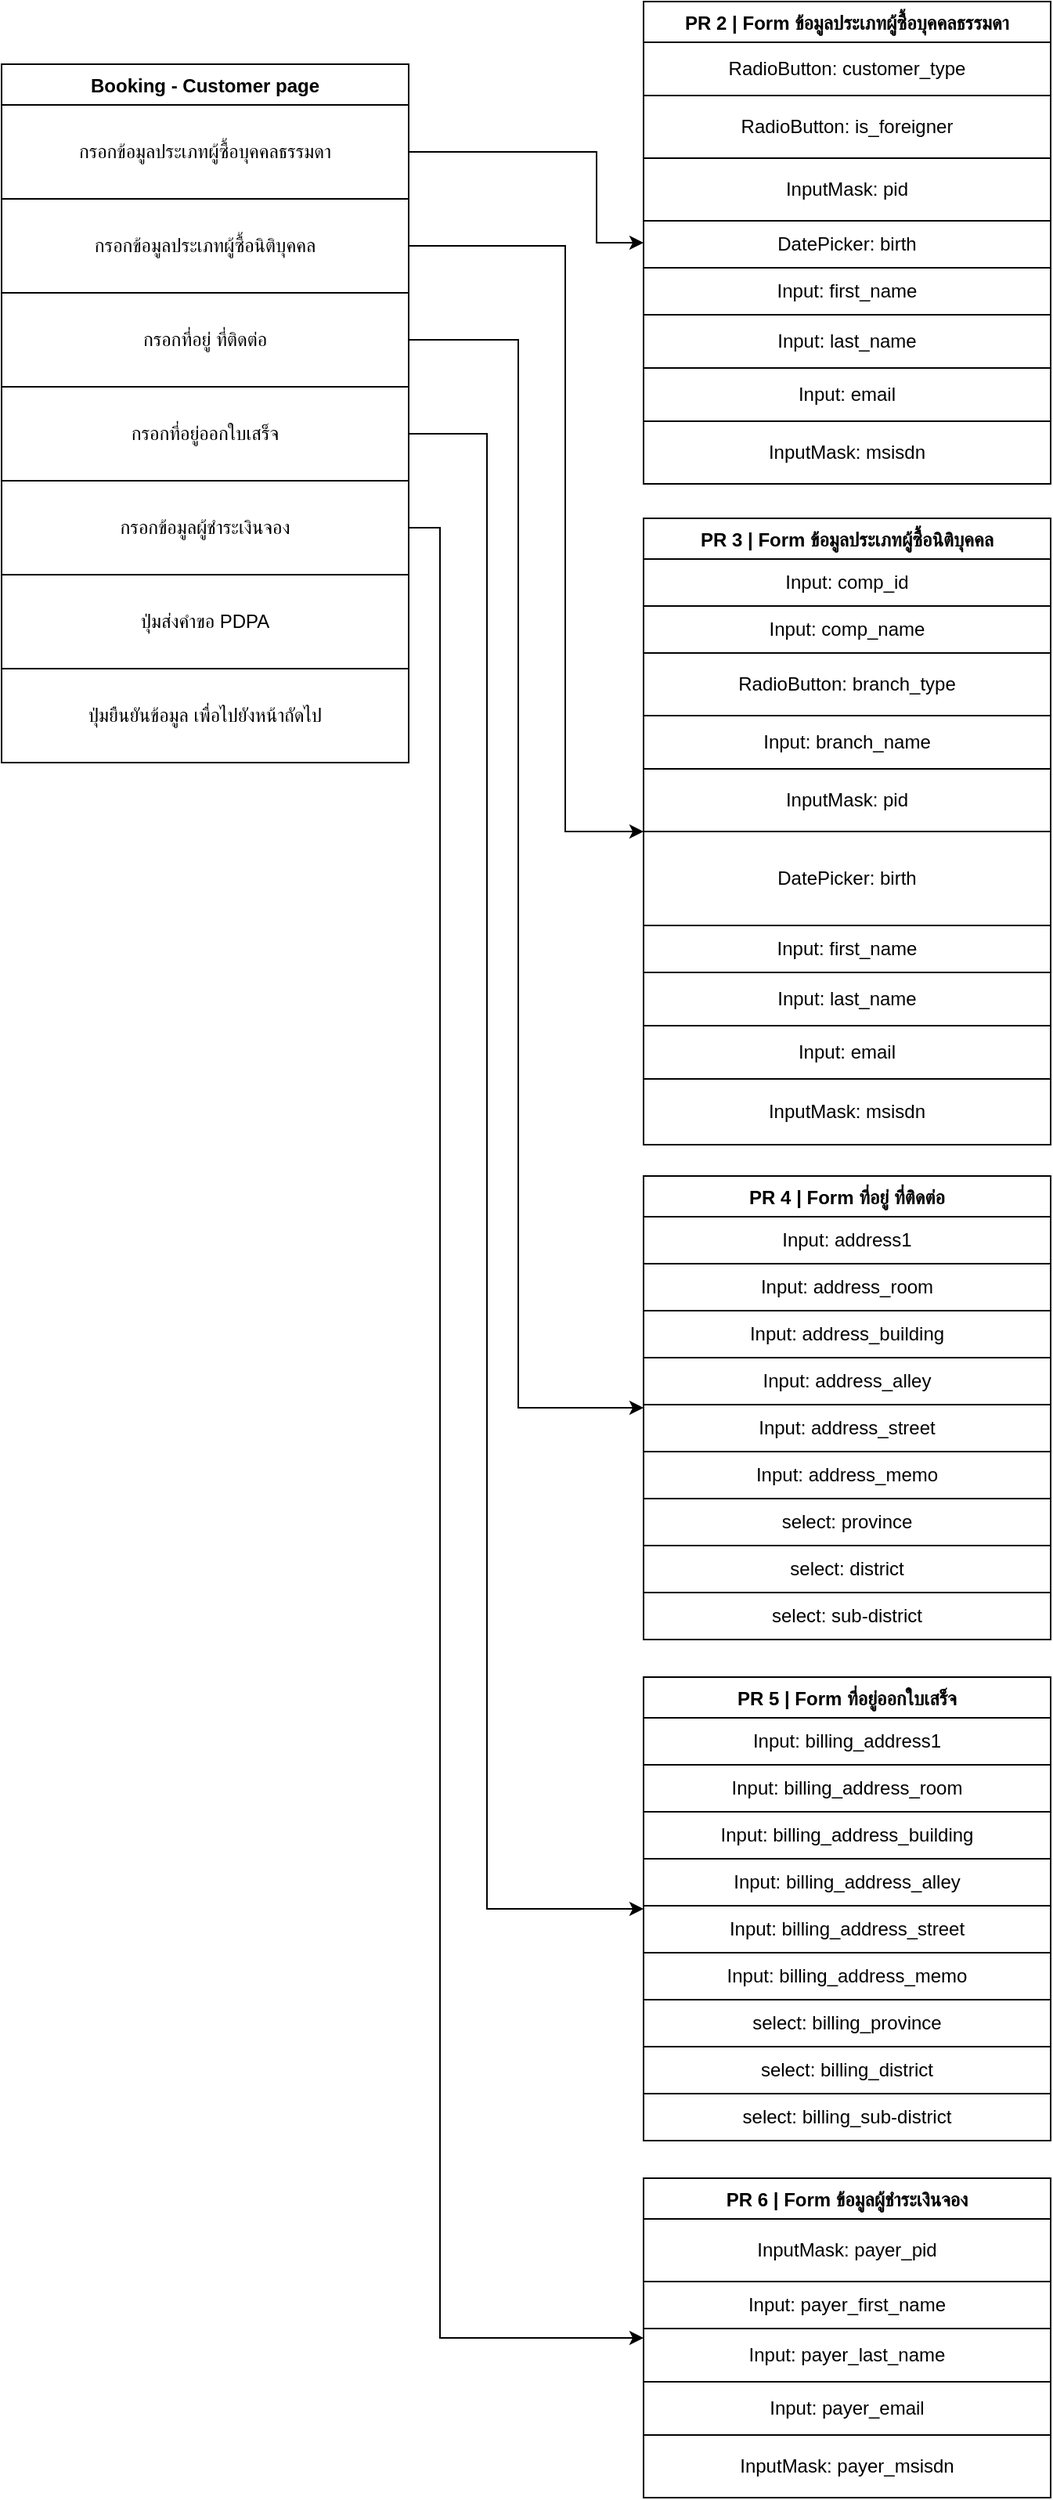 <mxfile version="20.2.3" type="github">
  <diagram id="C5RBs43oDa-KdzZeNtuy" name="Page-1">
    <mxGraphModel dx="906" dy="656" grid="1" gridSize="10" guides="1" tooltips="1" connect="1" arrows="1" fold="1" page="1" pageScale="1" pageWidth="827" pageHeight="1169" math="0" shadow="0">
      <root>
        <mxCell id="WIyWlLk6GJQsqaUBKTNV-0" />
        <mxCell id="WIyWlLk6GJQsqaUBKTNV-1" parent="WIyWlLk6GJQsqaUBKTNV-0" />
        <mxCell id="zkfFHV4jXpPFQw0GAbJ--0" value="Booking - Customer page" style="swimlane;fontStyle=1;align=center;verticalAlign=top;childLayout=stackLayout;horizontal=1;startSize=26;horizontalStack=0;resizeParent=1;resizeLast=0;collapsible=1;marginBottom=0;rounded=0;shadow=0;strokeWidth=1;" parent="WIyWlLk6GJQsqaUBKTNV-1" vertex="1">
          <mxGeometry x="90" y="70" width="260" height="446" as="geometry">
            <mxRectangle x="230" y="140" width="160" height="26" as="alternateBounds" />
          </mxGeometry>
        </mxCell>
        <mxCell id="F-I4ucaG-20q1lFfXrHI-0" value="กรอกข้อมูลประเภทผู้ซื้อบุคคลธรรมดา" style="rounded=0;whiteSpace=wrap;html=1;" parent="zkfFHV4jXpPFQw0GAbJ--0" vertex="1">
          <mxGeometry y="26" width="260" height="60" as="geometry" />
        </mxCell>
        <mxCell id="F-I4ucaG-20q1lFfXrHI-1" value="กรอกข้อมูลประเภทผู้ซื้อนิติบุคคล" style="rounded=0;whiteSpace=wrap;html=1;" parent="zkfFHV4jXpPFQw0GAbJ--0" vertex="1">
          <mxGeometry y="86" width="260" height="60" as="geometry" />
        </mxCell>
        <mxCell id="F-I4ucaG-20q1lFfXrHI-2" value="กรอกที่อยู่ ที่ติดต่อ" style="rounded=0;whiteSpace=wrap;html=1;" parent="zkfFHV4jXpPFQw0GAbJ--0" vertex="1">
          <mxGeometry y="146" width="260" height="60" as="geometry" />
        </mxCell>
        <mxCell id="F-I4ucaG-20q1lFfXrHI-3" value="กรอกที่อยู่ออกใบเสร็จ" style="rounded=0;whiteSpace=wrap;html=1;" parent="zkfFHV4jXpPFQw0GAbJ--0" vertex="1">
          <mxGeometry y="206" width="260" height="60" as="geometry" />
        </mxCell>
        <mxCell id="F-I4ucaG-20q1lFfXrHI-9" value="กรอกข้อมูลผู้ชำระเงินจอง" style="rounded=0;whiteSpace=wrap;html=1;" parent="zkfFHV4jXpPFQw0GAbJ--0" vertex="1">
          <mxGeometry y="266" width="260" height="60" as="geometry" />
        </mxCell>
        <mxCell id="F-I4ucaG-20q1lFfXrHI-10" value="ปุ่มส่งคำขอ PDPA" style="rounded=0;whiteSpace=wrap;html=1;" parent="zkfFHV4jXpPFQw0GAbJ--0" vertex="1">
          <mxGeometry y="326" width="260" height="60" as="geometry" />
        </mxCell>
        <mxCell id="F-I4ucaG-20q1lFfXrHI-11" value="ปุ่มยืนยันข้อมูล เพื่อไปยังหน้าถัดไป" style="rounded=0;whiteSpace=wrap;html=1;" parent="zkfFHV4jXpPFQw0GAbJ--0" vertex="1">
          <mxGeometry y="386" width="260" height="60" as="geometry" />
        </mxCell>
        <mxCell id="F-I4ucaG-20q1lFfXrHI-12" value="PR 2 | Form ข้อมูลประเภทผู้ซื้อบุคคลธรรมดา" style="swimlane;fontStyle=1;align=center;verticalAlign=top;childLayout=stackLayout;horizontal=1;startSize=26;horizontalStack=0;resizeParent=1;resizeLast=0;collapsible=1;marginBottom=0;rounded=0;shadow=0;strokeWidth=1;" parent="WIyWlLk6GJQsqaUBKTNV-1" vertex="1">
          <mxGeometry x="500" y="30" width="260" height="308" as="geometry">
            <mxRectangle x="230" y="140" width="160" height="26" as="alternateBounds" />
          </mxGeometry>
        </mxCell>
        <mxCell id="F-I4ucaG-20q1lFfXrHI-13" value="RadioButton: customer_type" style="rounded=0;whiteSpace=wrap;html=1;" parent="F-I4ucaG-20q1lFfXrHI-12" vertex="1">
          <mxGeometry y="26" width="260" height="34" as="geometry" />
        </mxCell>
        <mxCell id="F-I4ucaG-20q1lFfXrHI-14" value="RadioButton: is_foreigner" style="rounded=0;whiteSpace=wrap;html=1;" parent="F-I4ucaG-20q1lFfXrHI-12" vertex="1">
          <mxGeometry y="60" width="260" height="40" as="geometry" />
        </mxCell>
        <mxCell id="F-I4ucaG-20q1lFfXrHI-15" value="InputMask: pid" style="rounded=0;whiteSpace=wrap;html=1;" parent="F-I4ucaG-20q1lFfXrHI-12" vertex="1">
          <mxGeometry y="100" width="260" height="40" as="geometry" />
        </mxCell>
        <mxCell id="F-I4ucaG-20q1lFfXrHI-17" value="DatePicker: birth" style="rounded=0;whiteSpace=wrap;html=1;" parent="F-I4ucaG-20q1lFfXrHI-12" vertex="1">
          <mxGeometry y="140" width="260" height="30" as="geometry" />
        </mxCell>
        <mxCell id="F-I4ucaG-20q1lFfXrHI-18" value="Input: first_name" style="rounded=0;whiteSpace=wrap;html=1;" parent="F-I4ucaG-20q1lFfXrHI-12" vertex="1">
          <mxGeometry y="170" width="260" height="30" as="geometry" />
        </mxCell>
        <mxCell id="F-I4ucaG-20q1lFfXrHI-27" value="Input: last_name" style="rounded=0;whiteSpace=wrap;html=1;" parent="F-I4ucaG-20q1lFfXrHI-12" vertex="1">
          <mxGeometry y="200" width="260" height="34" as="geometry" />
        </mxCell>
        <mxCell id="F-I4ucaG-20q1lFfXrHI-28" value="Input: email" style="rounded=0;whiteSpace=wrap;html=1;" parent="F-I4ucaG-20q1lFfXrHI-12" vertex="1">
          <mxGeometry y="234" width="260" height="34" as="geometry" />
        </mxCell>
        <mxCell id="F-I4ucaG-20q1lFfXrHI-16" value="InputMask: msisdn" style="rounded=0;whiteSpace=wrap;html=1;" parent="F-I4ucaG-20q1lFfXrHI-12" vertex="1">
          <mxGeometry y="268" width="260" height="40" as="geometry" />
        </mxCell>
        <mxCell id="F-I4ucaG-20q1lFfXrHI-20" value="PR 3 | Form ข้อมูลประเภทผู้ซื้อนิติบุคคล" style="swimlane;fontStyle=1;align=center;verticalAlign=top;childLayout=stackLayout;horizontal=1;startSize=26;horizontalStack=0;resizeParent=1;resizeLast=0;collapsible=1;marginBottom=0;rounded=0;shadow=0;strokeWidth=1;" parent="WIyWlLk6GJQsqaUBKTNV-1" vertex="1">
          <mxGeometry x="500" y="360" width="260" height="400" as="geometry">
            <mxRectangle x="230" y="140" width="160" height="26" as="alternateBounds" />
          </mxGeometry>
        </mxCell>
        <mxCell id="F-I4ucaG-20q1lFfXrHI-29" value="Input: comp_id" style="rounded=0;whiteSpace=wrap;html=1;" parent="F-I4ucaG-20q1lFfXrHI-20" vertex="1">
          <mxGeometry y="26" width="260" height="30" as="geometry" />
        </mxCell>
        <mxCell id="F-I4ucaG-20q1lFfXrHI-30" value="Input: comp_name" style="rounded=0;whiteSpace=wrap;html=1;" parent="F-I4ucaG-20q1lFfXrHI-20" vertex="1">
          <mxGeometry y="56" width="260" height="30" as="geometry" />
        </mxCell>
        <mxCell id="F-I4ucaG-20q1lFfXrHI-21" value="RadioButton: branch_type" style="rounded=0;whiteSpace=wrap;html=1;" parent="F-I4ucaG-20q1lFfXrHI-20" vertex="1">
          <mxGeometry y="86" width="260" height="40" as="geometry" />
        </mxCell>
        <mxCell id="F-I4ucaG-20q1lFfXrHI-31" value="Input: branch_name" style="rounded=0;whiteSpace=wrap;html=1;" parent="F-I4ucaG-20q1lFfXrHI-20" vertex="1">
          <mxGeometry y="126" width="260" height="34" as="geometry" />
        </mxCell>
        <mxCell id="F-I4ucaG-20q1lFfXrHI-23" value="InputMask: pid" style="rounded=0;whiteSpace=wrap;html=1;" parent="F-I4ucaG-20q1lFfXrHI-20" vertex="1">
          <mxGeometry y="160" width="260" height="40" as="geometry" />
        </mxCell>
        <mxCell id="F-I4ucaG-20q1lFfXrHI-25" value="DatePicker: birth" style="rounded=0;whiteSpace=wrap;html=1;" parent="F-I4ucaG-20q1lFfXrHI-20" vertex="1">
          <mxGeometry y="200" width="260" height="60" as="geometry" />
        </mxCell>
        <mxCell id="F-I4ucaG-20q1lFfXrHI-33" value="Input: first_name" style="rounded=0;whiteSpace=wrap;html=1;" parent="F-I4ucaG-20q1lFfXrHI-20" vertex="1">
          <mxGeometry y="260" width="260" height="30" as="geometry" />
        </mxCell>
        <mxCell id="F-I4ucaG-20q1lFfXrHI-34" value="Input: last_name" style="rounded=0;whiteSpace=wrap;html=1;" parent="F-I4ucaG-20q1lFfXrHI-20" vertex="1">
          <mxGeometry y="290" width="260" height="34" as="geometry" />
        </mxCell>
        <mxCell id="F-I4ucaG-20q1lFfXrHI-35" value="Input: email" style="rounded=0;whiteSpace=wrap;html=1;" parent="F-I4ucaG-20q1lFfXrHI-20" vertex="1">
          <mxGeometry y="324" width="260" height="34" as="geometry" />
        </mxCell>
        <mxCell id="F-I4ucaG-20q1lFfXrHI-24" value="InputMask: msisdn" style="rounded=0;whiteSpace=wrap;html=1;" parent="F-I4ucaG-20q1lFfXrHI-20" vertex="1">
          <mxGeometry y="358" width="260" height="42" as="geometry" />
        </mxCell>
        <mxCell id="F-I4ucaG-20q1lFfXrHI-36" value="PR 4 | Form ที่อยู่ ที่ติดต่อ" style="swimlane;fontStyle=1;align=center;verticalAlign=top;childLayout=stackLayout;horizontal=1;startSize=26;horizontalStack=0;resizeParent=1;resizeLast=0;collapsible=1;marginBottom=0;rounded=0;shadow=0;strokeWidth=1;" parent="WIyWlLk6GJQsqaUBKTNV-1" vertex="1">
          <mxGeometry x="500" y="780" width="260" height="296" as="geometry">
            <mxRectangle x="230" y="140" width="160" height="26" as="alternateBounds" />
          </mxGeometry>
        </mxCell>
        <mxCell id="F-I4ucaG-20q1lFfXrHI-37" value="Input: address1" style="rounded=0;whiteSpace=wrap;html=1;" parent="F-I4ucaG-20q1lFfXrHI-36" vertex="1">
          <mxGeometry y="26" width="260" height="30" as="geometry" />
        </mxCell>
        <mxCell id="F-I4ucaG-20q1lFfXrHI-38" value="Input: address_room" style="rounded=0;whiteSpace=wrap;html=1;" parent="F-I4ucaG-20q1lFfXrHI-36" vertex="1">
          <mxGeometry y="56" width="260" height="30" as="geometry" />
        </mxCell>
        <mxCell id="vvMy4MuH9mkFOj2RVmaX-0" value="Input: address_building" style="rounded=0;whiteSpace=wrap;html=1;" vertex="1" parent="F-I4ucaG-20q1lFfXrHI-36">
          <mxGeometry y="86" width="260" height="30" as="geometry" />
        </mxCell>
        <mxCell id="vvMy4MuH9mkFOj2RVmaX-1" value="Input: address_alley" style="rounded=0;whiteSpace=wrap;html=1;" vertex="1" parent="F-I4ucaG-20q1lFfXrHI-36">
          <mxGeometry y="116" width="260" height="30" as="geometry" />
        </mxCell>
        <mxCell id="vvMy4MuH9mkFOj2RVmaX-2" value="Input: address_street" style="rounded=0;whiteSpace=wrap;html=1;" vertex="1" parent="F-I4ucaG-20q1lFfXrHI-36">
          <mxGeometry y="146" width="260" height="30" as="geometry" />
        </mxCell>
        <mxCell id="vvMy4MuH9mkFOj2RVmaX-3" value="Input: address_memo" style="rounded=0;whiteSpace=wrap;html=1;" vertex="1" parent="F-I4ucaG-20q1lFfXrHI-36">
          <mxGeometry y="176" width="260" height="30" as="geometry" />
        </mxCell>
        <mxCell id="vvMy4MuH9mkFOj2RVmaX-4" value="select: province" style="rounded=0;whiteSpace=wrap;html=1;" vertex="1" parent="F-I4ucaG-20q1lFfXrHI-36">
          <mxGeometry y="206" width="260" height="30" as="geometry" />
        </mxCell>
        <mxCell id="vvMy4MuH9mkFOj2RVmaX-5" value="select: district" style="rounded=0;whiteSpace=wrap;html=1;" vertex="1" parent="F-I4ucaG-20q1lFfXrHI-36">
          <mxGeometry y="236" width="260" height="30" as="geometry" />
        </mxCell>
        <mxCell id="vvMy4MuH9mkFOj2RVmaX-6" value="select: sub-district" style="rounded=0;whiteSpace=wrap;html=1;" vertex="1" parent="F-I4ucaG-20q1lFfXrHI-36">
          <mxGeometry y="266" width="260" height="30" as="geometry" />
        </mxCell>
        <mxCell id="vvMy4MuH9mkFOj2RVmaX-7" value="PR 5 | Form ที่อยู่ออกใบเสร็จ" style="swimlane;fontStyle=1;align=center;verticalAlign=top;childLayout=stackLayout;horizontal=1;startSize=26;horizontalStack=0;resizeParent=1;resizeLast=0;collapsible=1;marginBottom=0;rounded=0;shadow=0;strokeWidth=1;" vertex="1" parent="WIyWlLk6GJQsqaUBKTNV-1">
          <mxGeometry x="500" y="1100" width="260" height="296" as="geometry">
            <mxRectangle x="230" y="140" width="160" height="26" as="alternateBounds" />
          </mxGeometry>
        </mxCell>
        <mxCell id="vvMy4MuH9mkFOj2RVmaX-8" value="Input: billing_address1" style="rounded=0;whiteSpace=wrap;html=1;" vertex="1" parent="vvMy4MuH9mkFOj2RVmaX-7">
          <mxGeometry y="26" width="260" height="30" as="geometry" />
        </mxCell>
        <mxCell id="vvMy4MuH9mkFOj2RVmaX-9" value="Input: billing_address_room" style="rounded=0;whiteSpace=wrap;html=1;" vertex="1" parent="vvMy4MuH9mkFOj2RVmaX-7">
          <mxGeometry y="56" width="260" height="30" as="geometry" />
        </mxCell>
        <mxCell id="vvMy4MuH9mkFOj2RVmaX-10" value="Input: billing_address_building" style="rounded=0;whiteSpace=wrap;html=1;" vertex="1" parent="vvMy4MuH9mkFOj2RVmaX-7">
          <mxGeometry y="86" width="260" height="30" as="geometry" />
        </mxCell>
        <mxCell id="vvMy4MuH9mkFOj2RVmaX-11" value="Input: billing_address_alley" style="rounded=0;whiteSpace=wrap;html=1;" vertex="1" parent="vvMy4MuH9mkFOj2RVmaX-7">
          <mxGeometry y="116" width="260" height="30" as="geometry" />
        </mxCell>
        <mxCell id="vvMy4MuH9mkFOj2RVmaX-12" value="Input: billing_address_street" style="rounded=0;whiteSpace=wrap;html=1;" vertex="1" parent="vvMy4MuH9mkFOj2RVmaX-7">
          <mxGeometry y="146" width="260" height="30" as="geometry" />
        </mxCell>
        <mxCell id="vvMy4MuH9mkFOj2RVmaX-13" value="Input: billing_address_memo" style="rounded=0;whiteSpace=wrap;html=1;" vertex="1" parent="vvMy4MuH9mkFOj2RVmaX-7">
          <mxGeometry y="176" width="260" height="30" as="geometry" />
        </mxCell>
        <mxCell id="vvMy4MuH9mkFOj2RVmaX-14" value="select: billing_province" style="rounded=0;whiteSpace=wrap;html=1;" vertex="1" parent="vvMy4MuH9mkFOj2RVmaX-7">
          <mxGeometry y="206" width="260" height="30" as="geometry" />
        </mxCell>
        <mxCell id="vvMy4MuH9mkFOj2RVmaX-15" value="select: billing_district" style="rounded=0;whiteSpace=wrap;html=1;" vertex="1" parent="vvMy4MuH9mkFOj2RVmaX-7">
          <mxGeometry y="236" width="260" height="30" as="geometry" />
        </mxCell>
        <mxCell id="vvMy4MuH9mkFOj2RVmaX-16" value="select: billing_sub-district" style="rounded=0;whiteSpace=wrap;html=1;" vertex="1" parent="vvMy4MuH9mkFOj2RVmaX-7">
          <mxGeometry y="266" width="260" height="30" as="geometry" />
        </mxCell>
        <mxCell id="vvMy4MuH9mkFOj2RVmaX-17" value="PR 6 | Form ข้อมูลผู้ชำระเงินจอง" style="swimlane;fontStyle=1;align=center;verticalAlign=top;childLayout=stackLayout;horizontal=1;startSize=26;horizontalStack=0;resizeParent=1;resizeLast=0;collapsible=1;marginBottom=0;rounded=0;shadow=0;strokeWidth=1;" vertex="1" parent="WIyWlLk6GJQsqaUBKTNV-1">
          <mxGeometry x="500" y="1420" width="260" height="204" as="geometry">
            <mxRectangle x="230" y="140" width="160" height="26" as="alternateBounds" />
          </mxGeometry>
        </mxCell>
        <mxCell id="vvMy4MuH9mkFOj2RVmaX-20" value="InputMask: payer_pid" style="rounded=0;whiteSpace=wrap;html=1;" vertex="1" parent="vvMy4MuH9mkFOj2RVmaX-17">
          <mxGeometry y="26" width="260" height="40" as="geometry" />
        </mxCell>
        <mxCell id="vvMy4MuH9mkFOj2RVmaX-22" value="Input: payer_first_name" style="rounded=0;whiteSpace=wrap;html=1;" vertex="1" parent="vvMy4MuH9mkFOj2RVmaX-17">
          <mxGeometry y="66" width="260" height="30" as="geometry" />
        </mxCell>
        <mxCell id="vvMy4MuH9mkFOj2RVmaX-23" value="Input: payer_last_name" style="rounded=0;whiteSpace=wrap;html=1;" vertex="1" parent="vvMy4MuH9mkFOj2RVmaX-17">
          <mxGeometry y="96" width="260" height="34" as="geometry" />
        </mxCell>
        <mxCell id="vvMy4MuH9mkFOj2RVmaX-24" value="Input: payer_email" style="rounded=0;whiteSpace=wrap;html=1;" vertex="1" parent="vvMy4MuH9mkFOj2RVmaX-17">
          <mxGeometry y="130" width="260" height="34" as="geometry" />
        </mxCell>
        <mxCell id="vvMy4MuH9mkFOj2RVmaX-25" value="InputMask: payer_msisdn" style="rounded=0;whiteSpace=wrap;html=1;" vertex="1" parent="vvMy4MuH9mkFOj2RVmaX-17">
          <mxGeometry y="164" width="260" height="40" as="geometry" />
        </mxCell>
        <mxCell id="vvMy4MuH9mkFOj2RVmaX-26" style="edgeStyle=orthogonalEdgeStyle;rounded=0;orthogonalLoop=1;jettySize=auto;html=1;exitX=1;exitY=0.5;exitDx=0;exitDy=0;" edge="1" parent="WIyWlLk6GJQsqaUBKTNV-1" source="F-I4ucaG-20q1lFfXrHI-0" target="F-I4ucaG-20q1lFfXrHI-12">
          <mxGeometry relative="1" as="geometry">
            <Array as="points">
              <mxPoint x="470" y="126" />
              <mxPoint x="470" y="184" />
            </Array>
          </mxGeometry>
        </mxCell>
        <mxCell id="vvMy4MuH9mkFOj2RVmaX-27" style="edgeStyle=orthogonalEdgeStyle;rounded=0;orthogonalLoop=1;jettySize=auto;html=1;exitX=1;exitY=0.5;exitDx=0;exitDy=0;entryX=0;entryY=0.5;entryDx=0;entryDy=0;" edge="1" parent="WIyWlLk6GJQsqaUBKTNV-1" source="F-I4ucaG-20q1lFfXrHI-1" target="F-I4ucaG-20q1lFfXrHI-20">
          <mxGeometry relative="1" as="geometry">
            <mxPoint x="420" y="590" as="targetPoint" />
            <Array as="points">
              <mxPoint x="450" y="186" />
              <mxPoint x="450" y="560" />
            </Array>
          </mxGeometry>
        </mxCell>
        <mxCell id="vvMy4MuH9mkFOj2RVmaX-28" style="edgeStyle=orthogonalEdgeStyle;rounded=0;orthogonalLoop=1;jettySize=auto;html=1;exitX=1;exitY=0.5;exitDx=0;exitDy=0;entryX=0;entryY=0.5;entryDx=0;entryDy=0;" edge="1" parent="WIyWlLk6GJQsqaUBKTNV-1" source="F-I4ucaG-20q1lFfXrHI-2" target="F-I4ucaG-20q1lFfXrHI-36">
          <mxGeometry relative="1" as="geometry">
            <Array as="points">
              <mxPoint x="420" y="246" />
              <mxPoint x="420" y="928" />
            </Array>
          </mxGeometry>
        </mxCell>
        <mxCell id="vvMy4MuH9mkFOj2RVmaX-29" style="edgeStyle=orthogonalEdgeStyle;rounded=0;orthogonalLoop=1;jettySize=auto;html=1;exitX=1;exitY=0.5;exitDx=0;exitDy=0;entryX=0;entryY=0.5;entryDx=0;entryDy=0;" edge="1" parent="WIyWlLk6GJQsqaUBKTNV-1" source="F-I4ucaG-20q1lFfXrHI-3" target="vvMy4MuH9mkFOj2RVmaX-7">
          <mxGeometry relative="1" as="geometry">
            <Array as="points">
              <mxPoint x="400" y="306" />
              <mxPoint x="400" y="1248" />
            </Array>
          </mxGeometry>
        </mxCell>
        <mxCell id="vvMy4MuH9mkFOj2RVmaX-30" style="edgeStyle=orthogonalEdgeStyle;rounded=0;orthogonalLoop=1;jettySize=auto;html=1;exitX=1;exitY=0.5;exitDx=0;exitDy=0;entryX=0;entryY=0.5;entryDx=0;entryDy=0;" edge="1" parent="WIyWlLk6GJQsqaUBKTNV-1" source="F-I4ucaG-20q1lFfXrHI-9" target="vvMy4MuH9mkFOj2RVmaX-17">
          <mxGeometry relative="1" as="geometry">
            <Array as="points">
              <mxPoint x="370" y="366" />
              <mxPoint x="370" y="1522" />
            </Array>
          </mxGeometry>
        </mxCell>
      </root>
    </mxGraphModel>
  </diagram>
</mxfile>
